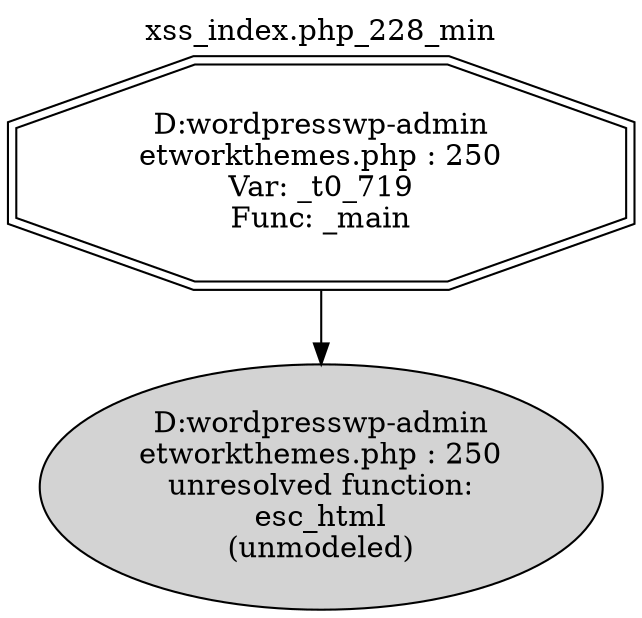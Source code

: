digraph cfg {
  label="xss_index.php_228_min";
  labelloc=t;
  n1 [shape=doubleoctagon, label="D:\wordpress\wp-admin\network\themes.php : 250\nVar: _t0_719\nFunc: _main\n"];
  n2 [shape=ellipse, label="D:\wordpress\wp-admin\network\themes.php : 250\nunresolved function:\nesc_html\n(unmodeled)\n",style=filled];
  n1 -> n2;
}
